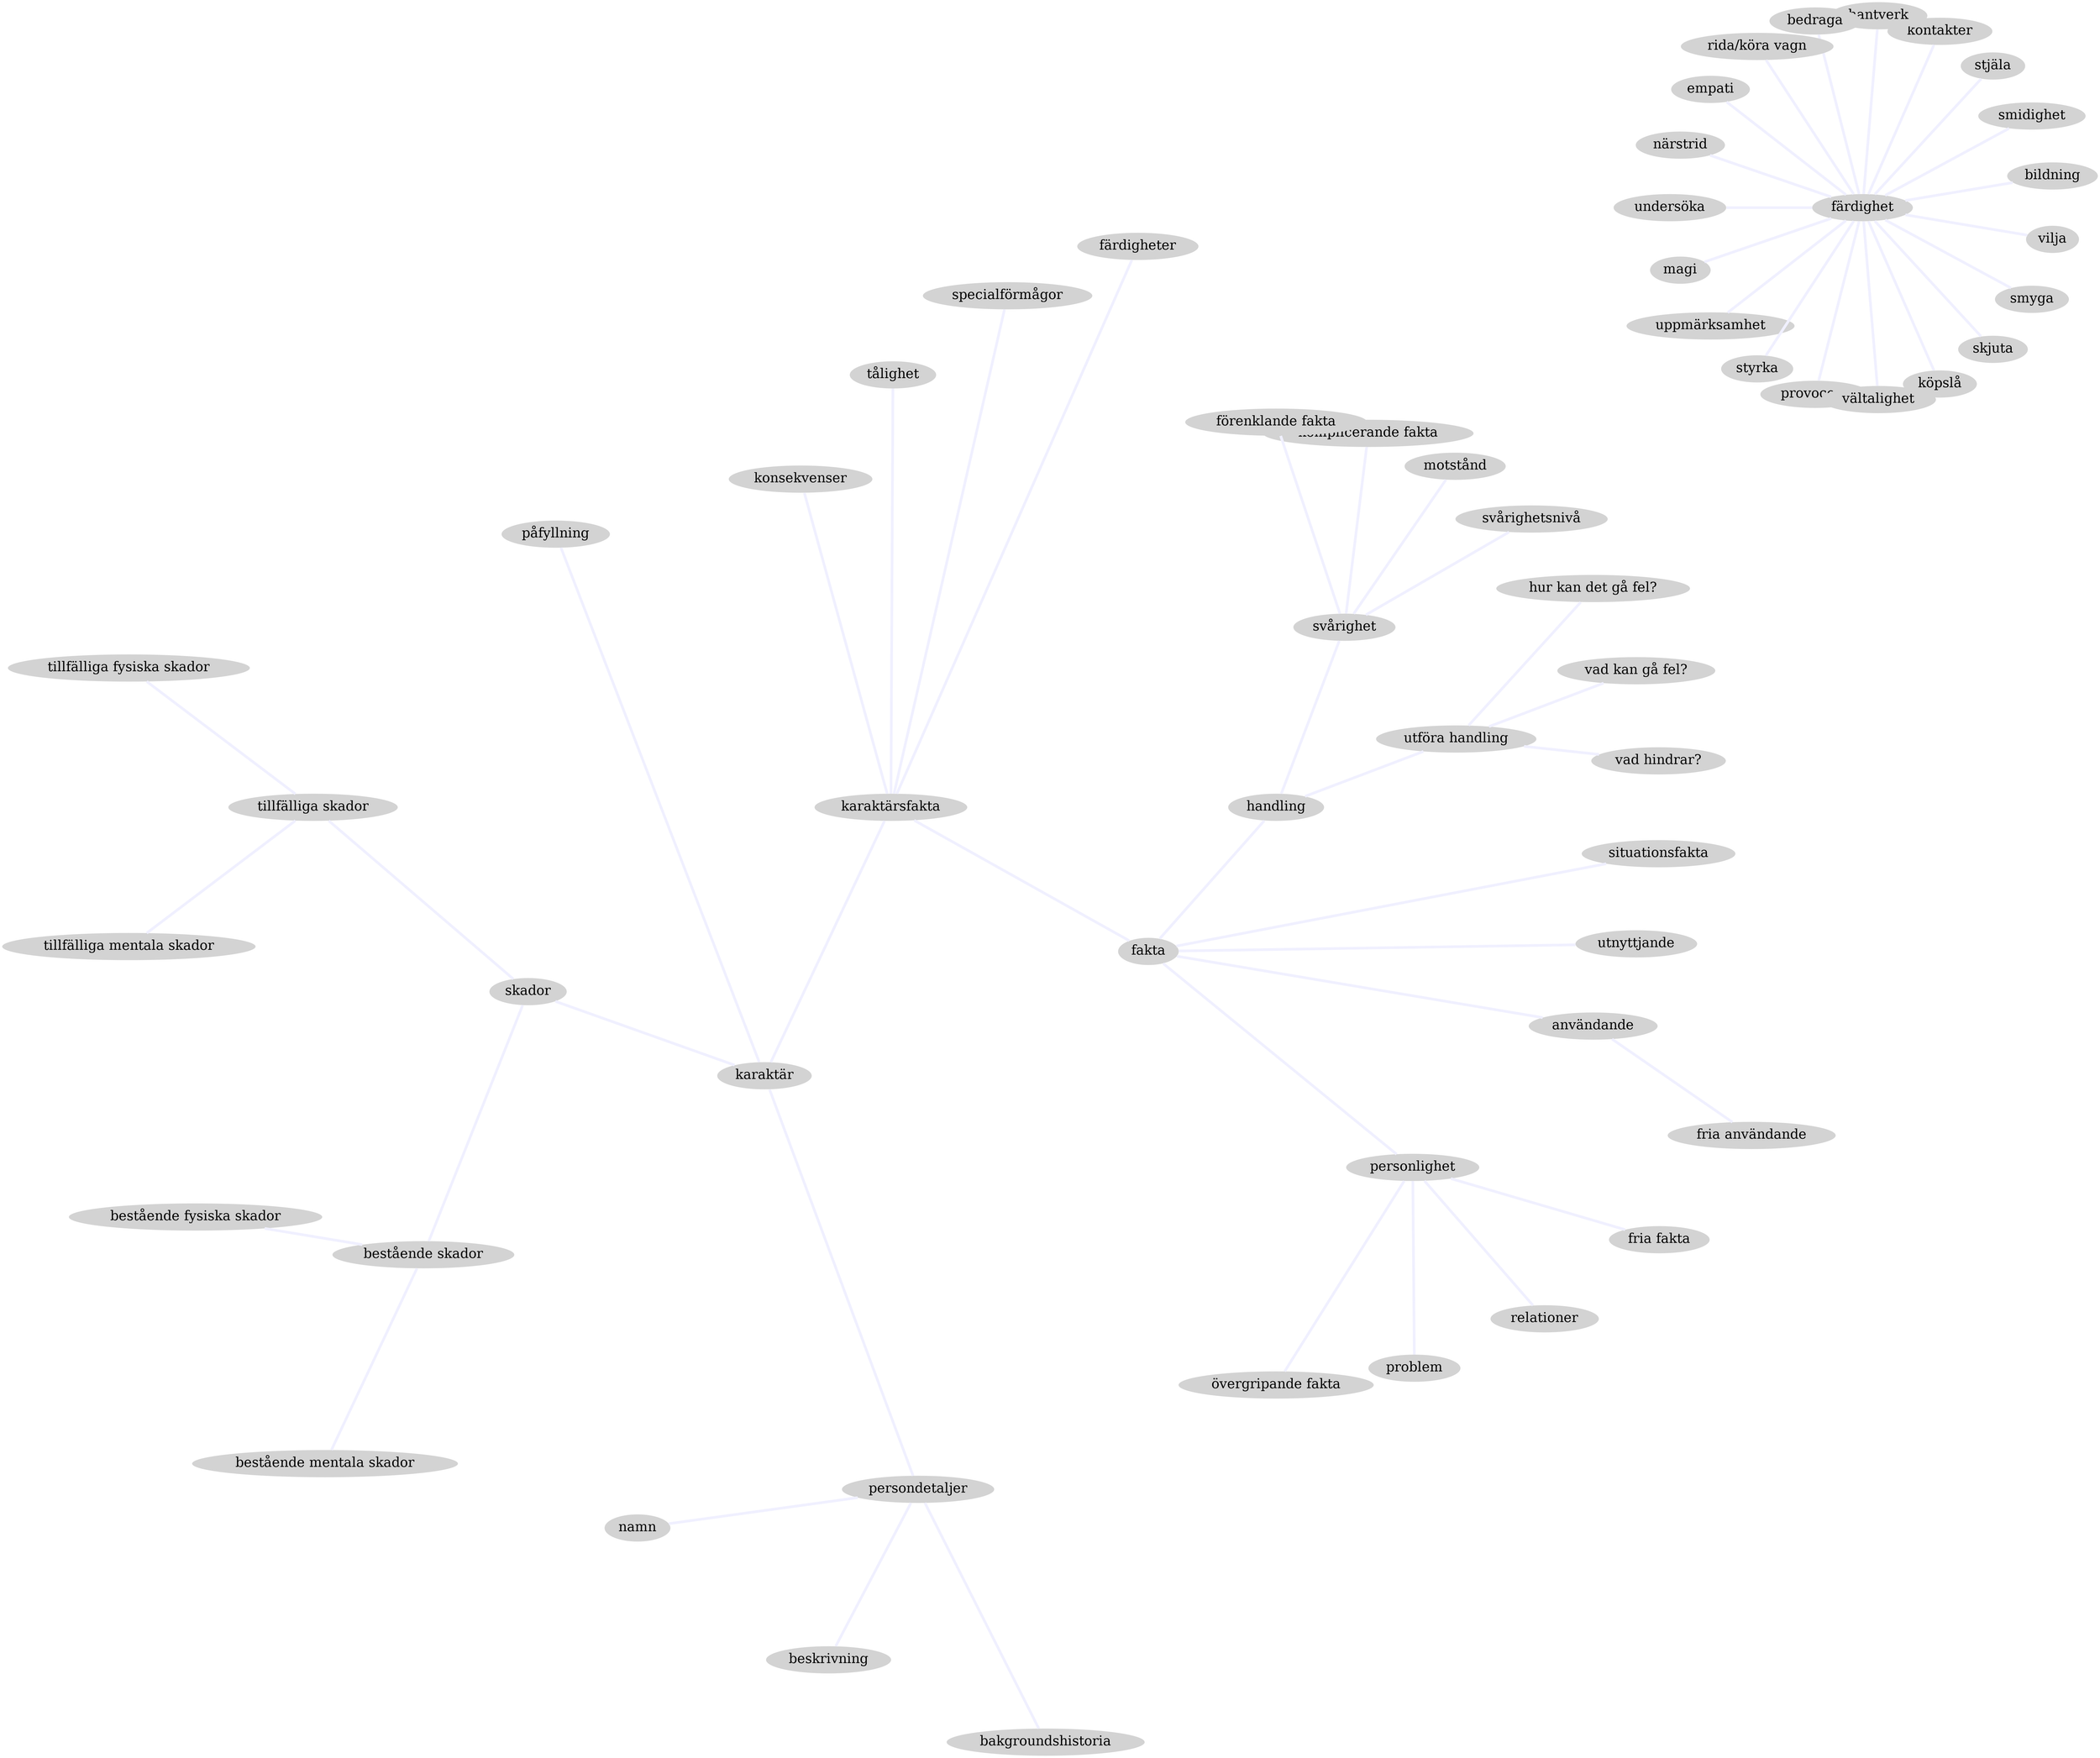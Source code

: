 graph Fate {
    layout=twopi
    graph [ranksep=5]
    edge [penwidth=5 color="#f0f0ff"]
    node [style="filled" penwidth=0 fontsize=25]
    "fakta" -- {
      "karaktärsfakta"
      "personlighet"
      "handling"
      "användande"
      "utnyttjande"
      "situationsfakta"
    }
    "personlighet" -- {
      "övergripande fakta"
      "problem"
      "relationer"
      "fria fakta"
    }
    "karaktärsfakta" -- {
      "färdigheter"
      "specialförmågor"
      "tålighet"
      "konsekvenser"
    }
    "karaktär" -- {
      "karaktärsfakta"
      "påfyllning"
      "skador"
      "persondetaljer"
    }
    "skador" -- {
      "tillfälliga skador"
      "bestående skador"
    }
    "tillfälliga skador" -- {
      "tillfälliga fysiska skador"
      "tillfälliga mentala skador"
    }
    "bestående skador" -- {
      "bestående fysiska skador"
      "bestående mentala skador"
    }
    "färdighet" -- {
      "bildning"
      "smidighet"
      "stjäla"
      "kontakter"
      "hantverk"
      "bedraga"
      "rida/köra vagn"
      "empati"
      "närstrid"
      "undersöka"
      "magi"
      "uppmärksamhet"
      "styrka"
      "provocera"
      "vältalighet"
      "köpslå"
      "skjuta"
      "smyga"
      "vilja"
    }
    "persondetaljer" -- {
      "namn"
      "beskrivning"
      "bakgroundshistoria"
    }
    "handling" -- {
    "utföra handling"
    "svårighet"
    }
    "utföra handling" -- {
      "vad hindrar?"
      "vad kan gå fel?"
      "hur kan det gå fel?"
    }
    "svårighet" -- {
      "svårighetsnivå"
      "motstånd"
      "komplicerande fakta"
      "förenklande fakta"
    }

    "fria användande" -- "användande"
}

